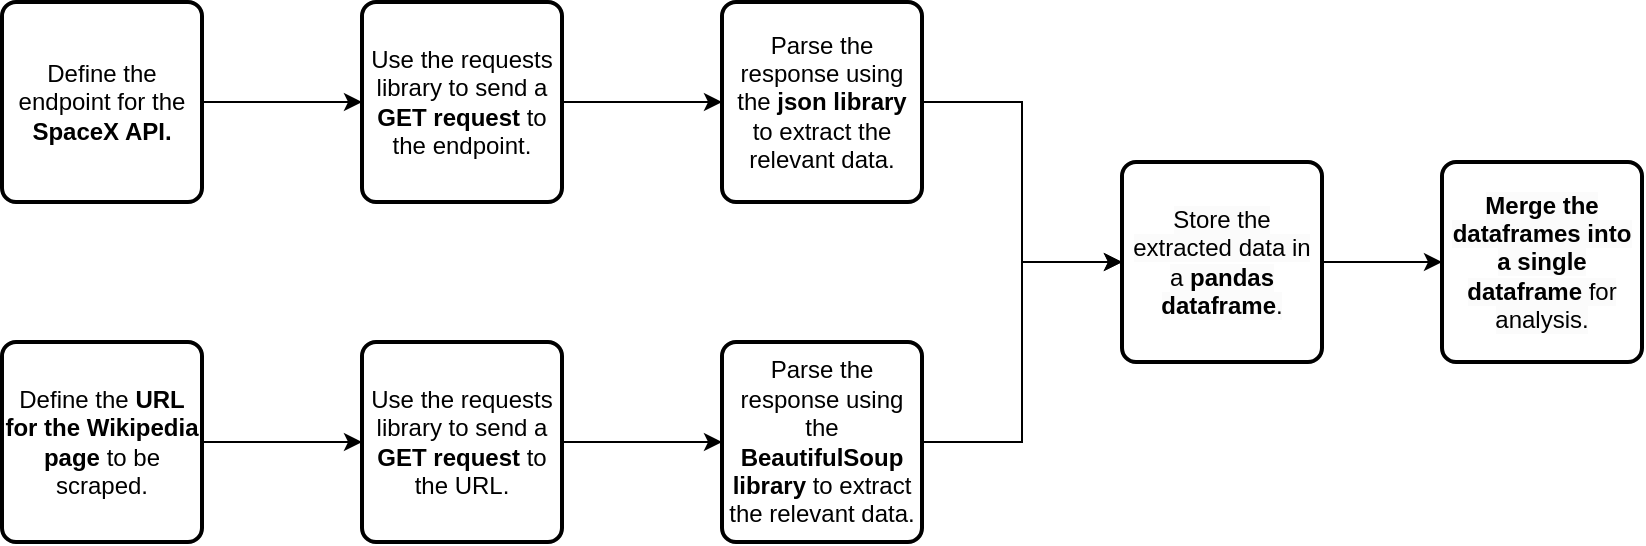 <mxfile version="21.1.1" type="github">
  <diagram id="C5RBs43oDa-KdzZeNtuy" name="Page-1">
    <mxGraphModel dx="1434" dy="736" grid="1" gridSize="10" guides="1" tooltips="1" connect="1" arrows="1" fold="1" page="1" pageScale="1" pageWidth="827" pageHeight="1169" math="0" shadow="0">
      <root>
        <mxCell id="WIyWlLk6GJQsqaUBKTNV-0" />
        <mxCell id="WIyWlLk6GJQsqaUBKTNV-1" parent="WIyWlLk6GJQsqaUBKTNV-0" />
        <mxCell id="PnOluQsKvU0_AQcj1WwR-28" value="" style="edgeStyle=orthogonalEdgeStyle;rounded=0;orthogonalLoop=1;jettySize=auto;html=1;align=center;" edge="1" parent="WIyWlLk6GJQsqaUBKTNV-1" source="PnOluQsKvU0_AQcj1WwR-26" target="PnOluQsKvU0_AQcj1WwR-27">
          <mxGeometry relative="1" as="geometry" />
        </mxCell>
        <mxCell id="PnOluQsKvU0_AQcj1WwR-26" value="Define the endpoint for the &lt;b&gt;SpaceX API.&lt;/b&gt;" style="rounded=1;whiteSpace=wrap;html=1;absoluteArcSize=1;arcSize=14;strokeWidth=2;align=center;" vertex="1" parent="WIyWlLk6GJQsqaUBKTNV-1">
          <mxGeometry x="4" y="280" width="100" height="100" as="geometry" />
        </mxCell>
        <mxCell id="PnOluQsKvU0_AQcj1WwR-30" value="" style="edgeStyle=orthogonalEdgeStyle;rounded=0;orthogonalLoop=1;jettySize=auto;html=1;align=center;" edge="1" parent="WIyWlLk6GJQsqaUBKTNV-1" source="PnOluQsKvU0_AQcj1WwR-27" target="PnOluQsKvU0_AQcj1WwR-29">
          <mxGeometry relative="1" as="geometry" />
        </mxCell>
        <mxCell id="PnOluQsKvU0_AQcj1WwR-27" value="Use the requests library to send a &lt;b&gt;GET request&lt;/b&gt; to the endpoint." style="rounded=1;whiteSpace=wrap;html=1;absoluteArcSize=1;arcSize=14;strokeWidth=2;align=center;" vertex="1" parent="WIyWlLk6GJQsqaUBKTNV-1">
          <mxGeometry x="184" y="280" width="100" height="100" as="geometry" />
        </mxCell>
        <mxCell id="PnOluQsKvU0_AQcj1WwR-37" style="edgeStyle=orthogonalEdgeStyle;rounded=0;orthogonalLoop=1;jettySize=auto;html=1;exitX=1;exitY=0.5;exitDx=0;exitDy=0;align=center;" edge="1" parent="WIyWlLk6GJQsqaUBKTNV-1" source="PnOluQsKvU0_AQcj1WwR-29" target="PnOluQsKvU0_AQcj1WwR-36">
          <mxGeometry relative="1" as="geometry" />
        </mxCell>
        <mxCell id="PnOluQsKvU0_AQcj1WwR-29" value="Parse the response using the &lt;b&gt;json library&lt;/b&gt; to extract the relevant data." style="rounded=1;whiteSpace=wrap;html=1;absoluteArcSize=1;arcSize=14;strokeWidth=2;align=center;" vertex="1" parent="WIyWlLk6GJQsqaUBKTNV-1">
          <mxGeometry x="364" y="280" width="100" height="100" as="geometry" />
        </mxCell>
        <mxCell id="PnOluQsKvU0_AQcj1WwR-31" value="" style="edgeStyle=orthogonalEdgeStyle;rounded=0;orthogonalLoop=1;jettySize=auto;html=1;align=center;" edge="1" parent="WIyWlLk6GJQsqaUBKTNV-1" source="PnOluQsKvU0_AQcj1WwR-32" target="PnOluQsKvU0_AQcj1WwR-34">
          <mxGeometry relative="1" as="geometry" />
        </mxCell>
        <mxCell id="PnOluQsKvU0_AQcj1WwR-32" value="Define the &lt;b&gt;URL for the Wikipedia page&lt;/b&gt; to be scraped." style="rounded=1;whiteSpace=wrap;html=1;absoluteArcSize=1;arcSize=14;strokeWidth=2;align=center;" vertex="1" parent="WIyWlLk6GJQsqaUBKTNV-1">
          <mxGeometry x="4" y="450" width="100" height="100" as="geometry" />
        </mxCell>
        <mxCell id="PnOluQsKvU0_AQcj1WwR-33" value="" style="edgeStyle=orthogonalEdgeStyle;rounded=0;orthogonalLoop=1;jettySize=auto;html=1;align=center;" edge="1" parent="WIyWlLk6GJQsqaUBKTNV-1" source="PnOluQsKvU0_AQcj1WwR-34" target="PnOluQsKvU0_AQcj1WwR-35">
          <mxGeometry relative="1" as="geometry" />
        </mxCell>
        <mxCell id="PnOluQsKvU0_AQcj1WwR-34" value="Use the requests library to send a &lt;b&gt;GET request &lt;/b&gt;to the URL." style="rounded=1;whiteSpace=wrap;html=1;absoluteArcSize=1;arcSize=14;strokeWidth=2;align=center;" vertex="1" parent="WIyWlLk6GJQsqaUBKTNV-1">
          <mxGeometry x="184" y="450" width="100" height="100" as="geometry" />
        </mxCell>
        <mxCell id="PnOluQsKvU0_AQcj1WwR-38" style="edgeStyle=orthogonalEdgeStyle;rounded=0;orthogonalLoop=1;jettySize=auto;html=1;exitX=1;exitY=0.5;exitDx=0;exitDy=0;align=center;" edge="1" parent="WIyWlLk6GJQsqaUBKTNV-1" source="PnOluQsKvU0_AQcj1WwR-35" target="PnOluQsKvU0_AQcj1WwR-36">
          <mxGeometry relative="1" as="geometry" />
        </mxCell>
        <mxCell id="PnOluQsKvU0_AQcj1WwR-35" value="Parse the response using the &lt;b&gt;BeautifulSoup library&lt;/b&gt; to extract the relevant data." style="rounded=1;whiteSpace=wrap;html=1;absoluteArcSize=1;arcSize=14;strokeWidth=2;align=center;" vertex="1" parent="WIyWlLk6GJQsqaUBKTNV-1">
          <mxGeometry x="364" y="450" width="100" height="100" as="geometry" />
        </mxCell>
        <mxCell id="PnOluQsKvU0_AQcj1WwR-40" value="" style="edgeStyle=orthogonalEdgeStyle;rounded=0;orthogonalLoop=1;jettySize=auto;html=1;align=center;entryX=0;entryY=0.5;entryDx=0;entryDy=0;" edge="1" parent="WIyWlLk6GJQsqaUBKTNV-1" source="PnOluQsKvU0_AQcj1WwR-36" target="PnOluQsKvU0_AQcj1WwR-41">
          <mxGeometry relative="1" as="geometry">
            <mxPoint x="744" y="410" as="targetPoint" />
          </mxGeometry>
        </mxCell>
        <mxCell id="PnOluQsKvU0_AQcj1WwR-36" value="&lt;span style=&quot;color: rgb(0, 0, 0); font-family: Helvetica; font-size: 12px; font-style: normal; font-variant-ligatures: normal; font-variant-caps: normal; font-weight: 400; letter-spacing: normal; orphans: 2; text-indent: 0px; text-transform: none; widows: 2; word-spacing: 0px; -webkit-text-stroke-width: 0px; background-color: rgb(251, 251, 251); text-decoration-thickness: initial; text-decoration-style: initial; text-decoration-color: initial; float: none; display: inline !important;&quot;&gt;Store the extracted data in a &lt;/span&gt;&lt;span style=&quot;color: rgb(0, 0, 0); font-family: Helvetica; font-size: 12px; font-style: normal; font-variant-ligatures: normal; font-variant-caps: normal; letter-spacing: normal; orphans: 2; text-indent: 0px; text-transform: none; widows: 2; word-spacing: 0px; -webkit-text-stroke-width: 0px; background-color: rgb(251, 251, 251); text-decoration-thickness: initial; text-decoration-style: initial; text-decoration-color: initial; float: none; display: inline !important;&quot;&gt;&lt;b&gt;pandas dataframe&lt;/b&gt;&lt;/span&gt;&lt;span style=&quot;color: rgb(0, 0, 0); font-family: Helvetica; font-size: 12px; font-style: normal; font-variant-ligatures: normal; font-variant-caps: normal; font-weight: 400; letter-spacing: normal; orphans: 2; text-indent: 0px; text-transform: none; widows: 2; word-spacing: 0px; -webkit-text-stroke-width: 0px; background-color: rgb(251, 251, 251); text-decoration-thickness: initial; text-decoration-style: initial; text-decoration-color: initial; float: none; display: inline !important;&quot;&gt;.&lt;/span&gt;" style="rounded=1;whiteSpace=wrap;html=1;absoluteArcSize=1;arcSize=14;strokeWidth=2;align=center;" vertex="1" parent="WIyWlLk6GJQsqaUBKTNV-1">
          <mxGeometry x="564" y="360" width="100" height="100" as="geometry" />
        </mxCell>
        <mxCell id="PnOluQsKvU0_AQcj1WwR-41" value="&lt;span style=&quot;color: rgb(0, 0, 0); font-family: Helvetica; font-size: 12px; font-style: normal; font-variant-ligatures: normal; font-variant-caps: normal; letter-spacing: normal; orphans: 2; text-indent: 0px; text-transform: none; widows: 2; word-spacing: 0px; -webkit-text-stroke-width: 0px; background-color: rgb(251, 251, 251); text-decoration-thickness: initial; text-decoration-style: initial; text-decoration-color: initial; float: none; display: inline !important;&quot;&gt;&lt;b&gt;Merge the dataframes into a single dataframe&lt;/b&gt;&lt;/span&gt;&lt;span style=&quot;color: rgb(0, 0, 0); font-family: Helvetica; font-size: 12px; font-style: normal; font-variant-ligatures: normal; font-variant-caps: normal; font-weight: 400; letter-spacing: normal; orphans: 2; text-indent: 0px; text-transform: none; widows: 2; word-spacing: 0px; -webkit-text-stroke-width: 0px; background-color: rgb(251, 251, 251); text-decoration-thickness: initial; text-decoration-style: initial; text-decoration-color: initial; float: none; display: inline !important;&quot;&gt; for analysis.&lt;/span&gt;" style="rounded=1;whiteSpace=wrap;html=1;absoluteArcSize=1;arcSize=14;strokeWidth=2;align=center;" vertex="1" parent="WIyWlLk6GJQsqaUBKTNV-1">
          <mxGeometry x="724" y="360" width="100" height="100" as="geometry" />
        </mxCell>
      </root>
    </mxGraphModel>
  </diagram>
</mxfile>
